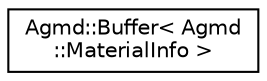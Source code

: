 digraph "Graphical Class Hierarchy"
{
  edge [fontname="Helvetica",fontsize="10",labelfontname="Helvetica",labelfontsize="10"];
  node [fontname="Helvetica",fontsize="10",shape=record];
  rankdir="LR";
  Node1 [label="Agmd::Buffer\< Agmd\l::MaterialInfo \>",height=0.2,width=0.4,color="black", fillcolor="white", style="filled",URL="$class_agmd_1_1_buffer.html"];
}
